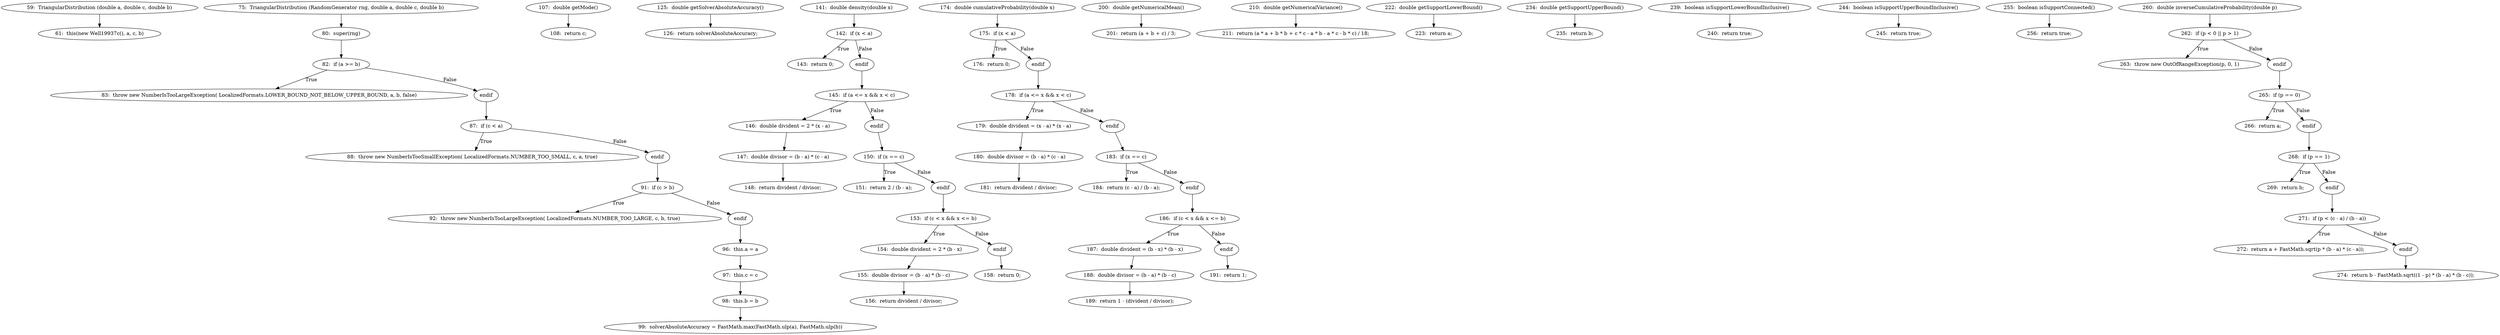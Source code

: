 digraph TriangularDistribution_CFG {
  // graph-vertices
  v1  [label="59:  TriangularDistribution (double a, double c, double b)"];
  v2  [label="61:  this(new Well19937c(), a, c, b)"];
  v3  [label="75:  TriangularDistribution (RandomGenerator rng, double a, double c, double b)"];
  v4  [label="80:  super(rng)"];
  v5  [label="82:  if (a >= b)"];
  v6  [label="83:  throw new NumberIsTooLargeException( LocalizedFormats.LOWER_BOUND_NOT_BELOW_UPPER_BOUND, a, b, false)"];
  v7  [label="endif"];
  v8  [label="87:  if (c < a)"];
  v9  [label="88:  throw new NumberIsTooSmallException( LocalizedFormats.NUMBER_TOO_SMALL, c, a, true)"];
  v10  [label="endif"];
  v11  [label="91:  if (c > b)"];
  v12  [label="92:  throw new NumberIsTooLargeException( LocalizedFormats.NUMBER_TOO_LARGE, c, b, true)"];
  v13  [label="endif"];
  v14  [label="96:  this.a = a"];
  v15  [label="97:  this.c = c"];
  v16  [label="98:  this.b = b"];
  v17  [label="99:  solverAbsoluteAccuracy = FastMath.max(FastMath.ulp(a), FastMath.ulp(b))"];
  v18  [label="107:  double getMode()"];
  v19  [label="108:  return c;"];
  v20  [label="125:  double getSolverAbsoluteAccuracy()"];
  v21  [label="126:  return solverAbsoluteAccuracy;"];
  v22  [label="141:  double density(double x)"];
  v23  [label="142:  if (x < a)"];
  v24  [label="143:  return 0;"];
  v25  [label="endif"];
  v26  [label="145:  if (a <= x && x < c)"];
  v27  [label="146:  double divident = 2 * (x - a)"];
  v28  [label="147:  double divisor = (b - a) * (c - a)"];
  v29  [label="148:  return divident / divisor;"];
  v30  [label="endif"];
  v31  [label="150:  if (x == c)"];
  v32  [label="151:  return 2 / (b - a);"];
  v33  [label="endif"];
  v34  [label="153:  if (c < x && x <= b)"];
  v35  [label="154:  double divident = 2 * (b - x)"];
  v36  [label="155:  double divisor = (b - a) * (b - c)"];
  v37  [label="156:  return divident / divisor;"];
  v38  [label="endif"];
  v39  [label="158:  return 0;"];
  v40  [label="174:  double cumulativeProbability(double x)"];
  v41  [label="175:  if (x < a)"];
  v42  [label="176:  return 0;"];
  v43  [label="endif"];
  v44  [label="178:  if (a <= x && x < c)"];
  v45  [label="179:  double divident = (x - a) * (x - a)"];
  v46  [label="180:  double divisor = (b - a) * (c - a)"];
  v47  [label="181:  return divident / divisor;"];
  v48  [label="endif"];
  v49  [label="183:  if (x == c)"];
  v50  [label="184:  return (c - a) / (b - a);"];
  v51  [label="endif"];
  v52  [label="186:  if (c < x && x <= b)"];
  v53  [label="187:  double divident = (b - x) * (b - x)"];
  v54  [label="188:  double divisor = (b - a) * (b - c)"];
  v55  [label="189:  return 1 - (divident / divisor);"];
  v56  [label="endif"];
  v57  [label="191:  return 1;"];
  v58  [label="200:  double getNumericalMean()"];
  v59  [label="201:  return (a + b + c) / 3;"];
  v60  [label="210:  double getNumericalVariance()"];
  v61  [label="211:  return (a * a + b * b + c * c - a * b - a * c - b * c) / 18;"];
  v62  [label="222:  double getSupportLowerBound()"];
  v63  [label="223:  return a;"];
  v64  [label="234:  double getSupportUpperBound()"];
  v65  [label="235:  return b;"];
  v66  [label="239:  boolean isSupportLowerBoundInclusive()"];
  v67  [label="240:  return true;"];
  v68  [label="244:  boolean isSupportUpperBoundInclusive()"];
  v69  [label="245:  return true;"];
  v70  [label="255:  boolean isSupportConnected()"];
  v71  [label="256:  return true;"];
  v72  [label="260:  double inverseCumulativeProbability(double p)"];
  v73  [label="262:  if (p < 0 || p > 1)"];
  v74  [label="263:  throw new OutOfRangeException(p, 0, 1)"];
  v75  [label="endif"];
  v76  [label="265:  if (p == 0)"];
  v77  [label="266:  return a;"];
  v78  [label="endif"];
  v79  [label="268:  if (p == 1)"];
  v80  [label="269:  return b;"];
  v81  [label="endif"];
  v82  [label="271:  if (p < (c - a) / (b - a))"];
  v83  [label="272:  return a + FastMath.sqrt(p * (b - a) * (c - a));"];
  v84  [label="endif"];
  v85  [label="274:  return b - FastMath.sqrt((1 - p) * (b - a) * (b - c));"];
  // graph-edges
  v1 -> v2;
  v3 -> v4;
  v4 -> v5;
  v5 -> v6  [label="True"];
  v5 -> v7  [label="False"];
  v7 -> v8;
  v8 -> v9  [label="True"];
  v8 -> v10  [label="False"];
  v10 -> v11;
  v11 -> v12  [label="True"];
  v11 -> v13  [label="False"];
  v13 -> v14;
  v14 -> v15;
  v15 -> v16;
  v16 -> v17;
  v18 -> v19;
  v20 -> v21;
  v22 -> v23;
  v23 -> v24  [label="True"];
  v23 -> v25  [label="False"];
  v25 -> v26;
  v26 -> v27  [label="True"];
  v27 -> v28;
  v28 -> v29;
  v26 -> v30  [label="False"];
  v30 -> v31;
  v31 -> v32  [label="True"];
  v31 -> v33  [label="False"];
  v33 -> v34;
  v34 -> v35  [label="True"];
  v35 -> v36;
  v36 -> v37;
  v34 -> v38  [label="False"];
  v38 -> v39;
  v40 -> v41;
  v41 -> v42  [label="True"];
  v41 -> v43  [label="False"];
  v43 -> v44;
  v44 -> v45  [label="True"];
  v45 -> v46;
  v46 -> v47;
  v44 -> v48  [label="False"];
  v48 -> v49;
  v49 -> v50  [label="True"];
  v49 -> v51  [label="False"];
  v51 -> v52;
  v52 -> v53  [label="True"];
  v53 -> v54;
  v54 -> v55;
  v52 -> v56  [label="False"];
  v56 -> v57;
  v58 -> v59;
  v60 -> v61;
  v62 -> v63;
  v64 -> v65;
  v66 -> v67;
  v68 -> v69;
  v70 -> v71;
  v72 -> v73;
  v73 -> v74  [label="True"];
  v73 -> v75  [label="False"];
  v75 -> v76;
  v76 -> v77  [label="True"];
  v76 -> v78  [label="False"];
  v78 -> v79;
  v79 -> v80  [label="True"];
  v79 -> v81  [label="False"];
  v81 -> v82;
  v82 -> v83  [label="True"];
  v82 -> v84  [label="False"];
  v84 -> v85;
  // end-of-graph
}
